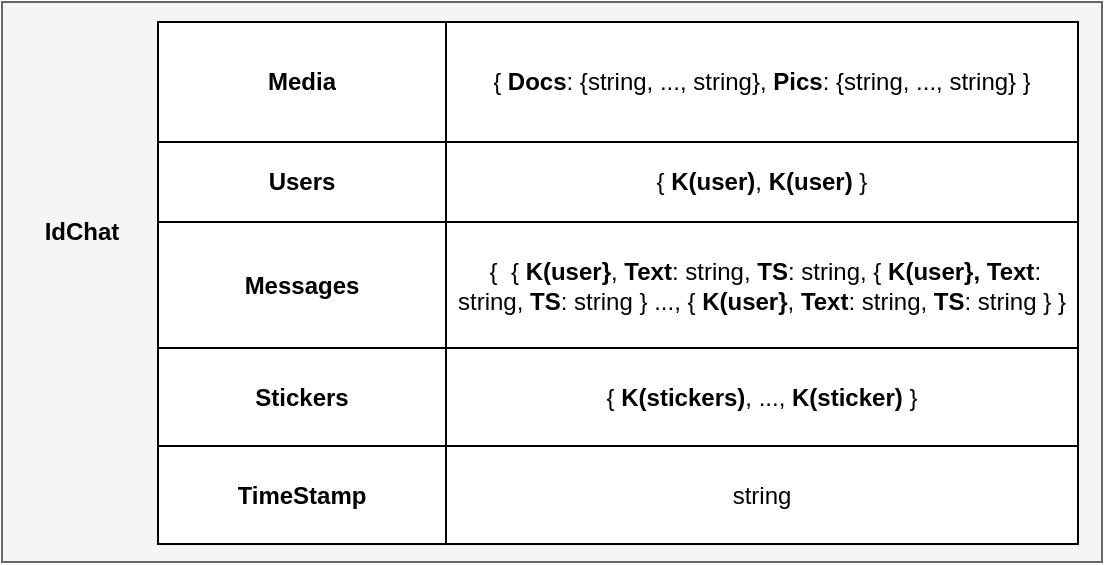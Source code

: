 <mxfile version="22.0.8" type="github">
  <diagram name="Page-1" id="q5r2QxPHXzRaAePuVasP">
    <mxGraphModel dx="954" dy="519" grid="1" gridSize="10" guides="1" tooltips="1" connect="1" arrows="1" fold="1" page="1" pageScale="1" pageWidth="1169" pageHeight="827" math="0" shadow="0">
      <root>
        <mxCell id="0" />
        <mxCell id="1" parent="0" />
        <mxCell id="Zy1xlU8rXmqQrPC29_Tx-1" value="" style="rounded=0;whiteSpace=wrap;html=1;fillColor=#f5f5f5;fontColor=#333333;strokeColor=#666666;" parent="1" vertex="1">
          <mxGeometry x="310" y="120" width="550" height="280" as="geometry" />
        </mxCell>
        <mxCell id="Zy1xlU8rXmqQrPC29_Tx-2" value="&lt;b&gt;IdChat&lt;/b&gt;" style="text;html=1;strokeColor=none;fillColor=none;align=center;verticalAlign=middle;whiteSpace=wrap;rounded=0;" parent="1" vertex="1">
          <mxGeometry x="320" y="219.5" width="60" height="30" as="geometry" />
        </mxCell>
        <mxCell id="Zy1xlU8rXmqQrPC29_Tx-3" value="" style="shape=table;startSize=0;container=1;collapsible=0;childLayout=tableLayout;" parent="1" vertex="1">
          <mxGeometry x="388" y="130" width="460" height="261" as="geometry" />
        </mxCell>
        <mxCell id="Zy1xlU8rXmqQrPC29_Tx-4" value="" style="shape=tableRow;horizontal=0;startSize=0;swimlaneHead=0;swimlaneBody=0;strokeColor=inherit;top=0;left=0;bottom=0;right=0;collapsible=0;dropTarget=0;fillColor=none;points=[[0,0.5],[1,0.5]];portConstraint=eastwest;" parent="Zy1xlU8rXmqQrPC29_Tx-3" vertex="1">
          <mxGeometry width="460" height="60" as="geometry" />
        </mxCell>
        <mxCell id="Zy1xlU8rXmqQrPC29_Tx-5" value="&lt;b&gt;Media&lt;/b&gt;" style="shape=partialRectangle;html=1;whiteSpace=wrap;connectable=0;strokeColor=inherit;overflow=hidden;fillColor=none;top=0;left=0;bottom=0;right=0;pointerEvents=1;" parent="Zy1xlU8rXmqQrPC29_Tx-4" vertex="1">
          <mxGeometry width="144" height="60" as="geometry">
            <mxRectangle width="144" height="60" as="alternateBounds" />
          </mxGeometry>
        </mxCell>
        <mxCell id="Zy1xlU8rXmqQrPC29_Tx-6" value="{ &lt;b&gt;Docs&lt;/b&gt;: {string, ..., string}, &lt;b&gt;Pics&lt;/b&gt;: {string, ..., string} }" style="shape=partialRectangle;html=1;whiteSpace=wrap;connectable=0;strokeColor=inherit;overflow=hidden;fillColor=none;top=0;left=0;bottom=0;right=0;pointerEvents=1;" parent="Zy1xlU8rXmqQrPC29_Tx-4" vertex="1">
          <mxGeometry x="144" width="316" height="60" as="geometry">
            <mxRectangle width="316" height="60" as="alternateBounds" />
          </mxGeometry>
        </mxCell>
        <mxCell id="Zy1xlU8rXmqQrPC29_Tx-7" value="" style="shape=tableRow;horizontal=0;startSize=0;swimlaneHead=0;swimlaneBody=0;strokeColor=inherit;top=0;left=0;bottom=0;right=0;collapsible=0;dropTarget=0;fillColor=none;points=[[0,0.5],[1,0.5]];portConstraint=eastwest;" parent="Zy1xlU8rXmqQrPC29_Tx-3" vertex="1">
          <mxGeometry y="60" width="460" height="40" as="geometry" />
        </mxCell>
        <mxCell id="Zy1xlU8rXmqQrPC29_Tx-8" value="&lt;b&gt;Users&lt;/b&gt;" style="shape=partialRectangle;html=1;whiteSpace=wrap;connectable=0;strokeColor=inherit;overflow=hidden;fillColor=none;top=0;left=0;bottom=0;right=0;pointerEvents=1;" parent="Zy1xlU8rXmqQrPC29_Tx-7" vertex="1">
          <mxGeometry width="144" height="40" as="geometry">
            <mxRectangle width="144" height="40" as="alternateBounds" />
          </mxGeometry>
        </mxCell>
        <mxCell id="Zy1xlU8rXmqQrPC29_Tx-9" value="{ &lt;b&gt;K(user)&lt;/b&gt;, &lt;b&gt;K(user)&lt;/b&gt; }" style="shape=partialRectangle;html=1;whiteSpace=wrap;connectable=0;strokeColor=inherit;overflow=hidden;fillColor=none;top=0;left=0;bottom=0;right=0;pointerEvents=1;" parent="Zy1xlU8rXmqQrPC29_Tx-7" vertex="1">
          <mxGeometry x="144" width="316" height="40" as="geometry">
            <mxRectangle width="316" height="40" as="alternateBounds" />
          </mxGeometry>
        </mxCell>
        <mxCell id="Zy1xlU8rXmqQrPC29_Tx-10" value="" style="shape=tableRow;horizontal=0;startSize=0;swimlaneHead=0;swimlaneBody=0;strokeColor=inherit;top=0;left=0;bottom=0;right=0;collapsible=0;dropTarget=0;fillColor=none;points=[[0,0.5],[1,0.5]];portConstraint=eastwest;" parent="Zy1xlU8rXmqQrPC29_Tx-3" vertex="1">
          <mxGeometry y="100" width="460" height="63" as="geometry" />
        </mxCell>
        <mxCell id="Zy1xlU8rXmqQrPC29_Tx-11" value="&lt;b&gt;Messages&lt;/b&gt;" style="shape=partialRectangle;html=1;whiteSpace=wrap;connectable=0;strokeColor=inherit;overflow=hidden;fillColor=none;top=0;left=0;bottom=0;right=0;pointerEvents=1;" parent="Zy1xlU8rXmqQrPC29_Tx-10" vertex="1">
          <mxGeometry width="144" height="63" as="geometry">
            <mxRectangle width="144" height="63" as="alternateBounds" />
          </mxGeometry>
        </mxCell>
        <mxCell id="Zy1xlU8rXmqQrPC29_Tx-12" value="&amp;nbsp;{&amp;nbsp; { &lt;b&gt;K(user}&lt;/b&gt;, &lt;b&gt;Text&lt;/b&gt;: string, &lt;b&gt;TS&lt;/b&gt;: string, { &lt;b&gt;K(user},&lt;/b&gt; &lt;b&gt;Text&lt;/b&gt;: string, &lt;b&gt;TS&lt;/b&gt;: string  } ..., {&amp;nbsp;&lt;b&gt;K(user}&lt;/b&gt;, &lt;b&gt;Text&lt;/b&gt;: string, &lt;b&gt;TS&lt;/b&gt;: string } }" style="shape=partialRectangle;html=1;whiteSpace=wrap;connectable=0;strokeColor=inherit;overflow=hidden;fillColor=none;top=0;left=0;bottom=0;right=0;pointerEvents=1;" parent="Zy1xlU8rXmqQrPC29_Tx-10" vertex="1">
          <mxGeometry x="144" width="316" height="63" as="geometry">
            <mxRectangle width="316" height="63" as="alternateBounds" />
          </mxGeometry>
        </mxCell>
        <mxCell id="Zy1xlU8rXmqQrPC29_Tx-13" value="" style="shape=tableRow;horizontal=0;startSize=0;swimlaneHead=0;swimlaneBody=0;strokeColor=inherit;top=0;left=0;bottom=0;right=0;collapsible=0;dropTarget=0;fillColor=none;points=[[0,0.5],[1,0.5]];portConstraint=eastwest;" parent="Zy1xlU8rXmqQrPC29_Tx-3" vertex="1">
          <mxGeometry y="163" width="460" height="49" as="geometry" />
        </mxCell>
        <mxCell id="Zy1xlU8rXmqQrPC29_Tx-14" value="&lt;b&gt;Stickers&lt;/b&gt;" style="shape=partialRectangle;html=1;whiteSpace=wrap;connectable=0;strokeColor=inherit;overflow=hidden;fillColor=none;top=0;left=0;bottom=0;right=0;pointerEvents=1;" parent="Zy1xlU8rXmqQrPC29_Tx-13" vertex="1">
          <mxGeometry width="144" height="49" as="geometry">
            <mxRectangle width="144" height="49" as="alternateBounds" />
          </mxGeometry>
        </mxCell>
        <mxCell id="Zy1xlU8rXmqQrPC29_Tx-15" value="{ &lt;b&gt;K(stickers)&lt;/b&gt;, ..., &lt;b&gt;K(sticker)&lt;/b&gt; }" style="shape=partialRectangle;html=1;whiteSpace=wrap;connectable=0;strokeColor=inherit;overflow=hidden;fillColor=none;top=0;left=0;bottom=0;right=0;pointerEvents=1;" parent="Zy1xlU8rXmqQrPC29_Tx-13" vertex="1">
          <mxGeometry x="144" width="316" height="49" as="geometry">
            <mxRectangle width="316" height="49" as="alternateBounds" />
          </mxGeometry>
        </mxCell>
        <mxCell id="qy8EYOYq2oSKKB3LIB59-1" value="" style="shape=tableRow;horizontal=0;startSize=0;swimlaneHead=0;swimlaneBody=0;strokeColor=inherit;top=0;left=0;bottom=0;right=0;collapsible=0;dropTarget=0;fillColor=none;points=[[0,0.5],[1,0.5]];portConstraint=eastwest;" vertex="1" parent="Zy1xlU8rXmqQrPC29_Tx-3">
          <mxGeometry y="212" width="460" height="49" as="geometry" />
        </mxCell>
        <mxCell id="qy8EYOYq2oSKKB3LIB59-2" value="&lt;b&gt;TimeStamp&lt;/b&gt;" style="shape=partialRectangle;html=1;whiteSpace=wrap;connectable=0;strokeColor=inherit;overflow=hidden;fillColor=none;top=0;left=0;bottom=0;right=0;pointerEvents=1;" vertex="1" parent="qy8EYOYq2oSKKB3LIB59-1">
          <mxGeometry width="144" height="49" as="geometry">
            <mxRectangle width="144" height="49" as="alternateBounds" />
          </mxGeometry>
        </mxCell>
        <mxCell id="qy8EYOYq2oSKKB3LIB59-3" value="string" style="shape=partialRectangle;html=1;whiteSpace=wrap;connectable=0;strokeColor=inherit;overflow=hidden;fillColor=none;top=0;left=0;bottom=0;right=0;pointerEvents=1;" vertex="1" parent="qy8EYOYq2oSKKB3LIB59-1">
          <mxGeometry x="144" width="316" height="49" as="geometry">
            <mxRectangle width="316" height="49" as="alternateBounds" />
          </mxGeometry>
        </mxCell>
      </root>
    </mxGraphModel>
  </diagram>
</mxfile>
